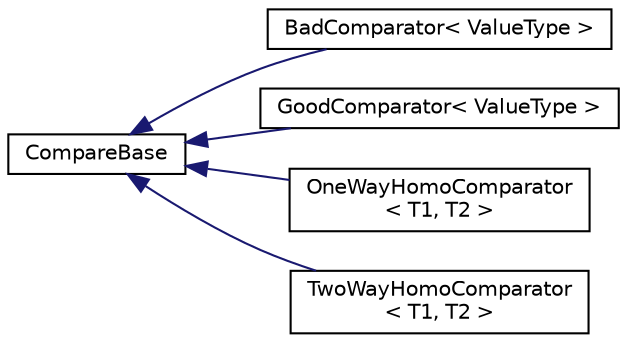 digraph "Graphical Class Hierarchy"
{
  edge [fontname="Helvetica",fontsize="10",labelfontname="Helvetica",labelfontsize="10"];
  node [fontname="Helvetica",fontsize="10",shape=record];
  rankdir="LR";
  Node0 [label="CompareBase",height=0.2,width=0.4,color="black", fillcolor="white", style="filled",URL="$struct_compare_base.html"];
  Node0 -> Node1 [dir="back",color="midnightblue",fontsize="10",style="solid",fontname="Helvetica"];
  Node1 [label="BadComparator\< ValueType \>",height=0.2,width=0.4,color="black", fillcolor="white", style="filled",URL="$struct_bad_comparator.html"];
  Node0 -> Node2 [dir="back",color="midnightblue",fontsize="10",style="solid",fontname="Helvetica"];
  Node2 [label="GoodComparator\< ValueType \>",height=0.2,width=0.4,color="black", fillcolor="white", style="filled",URL="$struct_good_comparator.html"];
  Node0 -> Node3 [dir="back",color="midnightblue",fontsize="10",style="solid",fontname="Helvetica"];
  Node3 [label="OneWayHomoComparator\l\< T1, T2 \>",height=0.2,width=0.4,color="black", fillcolor="white", style="filled",URL="$struct_one_way_homo_comparator.html"];
  Node0 -> Node4 [dir="back",color="midnightblue",fontsize="10",style="solid",fontname="Helvetica"];
  Node4 [label="TwoWayHomoComparator\l\< T1, T2 \>",height=0.2,width=0.4,color="black", fillcolor="white", style="filled",URL="$struct_two_way_homo_comparator.html"];
}

